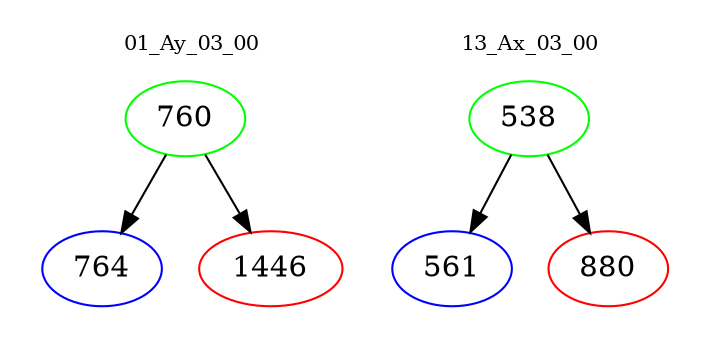 digraph{
subgraph cluster_0 {
color = white
label = "01_Ay_03_00";
fontsize=10;
T0_760 [label="760", color="green"]
T0_760 -> T0_764 [color="black"]
T0_764 [label="764", color="blue"]
T0_760 -> T0_1446 [color="black"]
T0_1446 [label="1446", color="red"]
}
subgraph cluster_1 {
color = white
label = "13_Ax_03_00";
fontsize=10;
T1_538 [label="538", color="green"]
T1_538 -> T1_561 [color="black"]
T1_561 [label="561", color="blue"]
T1_538 -> T1_880 [color="black"]
T1_880 [label="880", color="red"]
}
}
